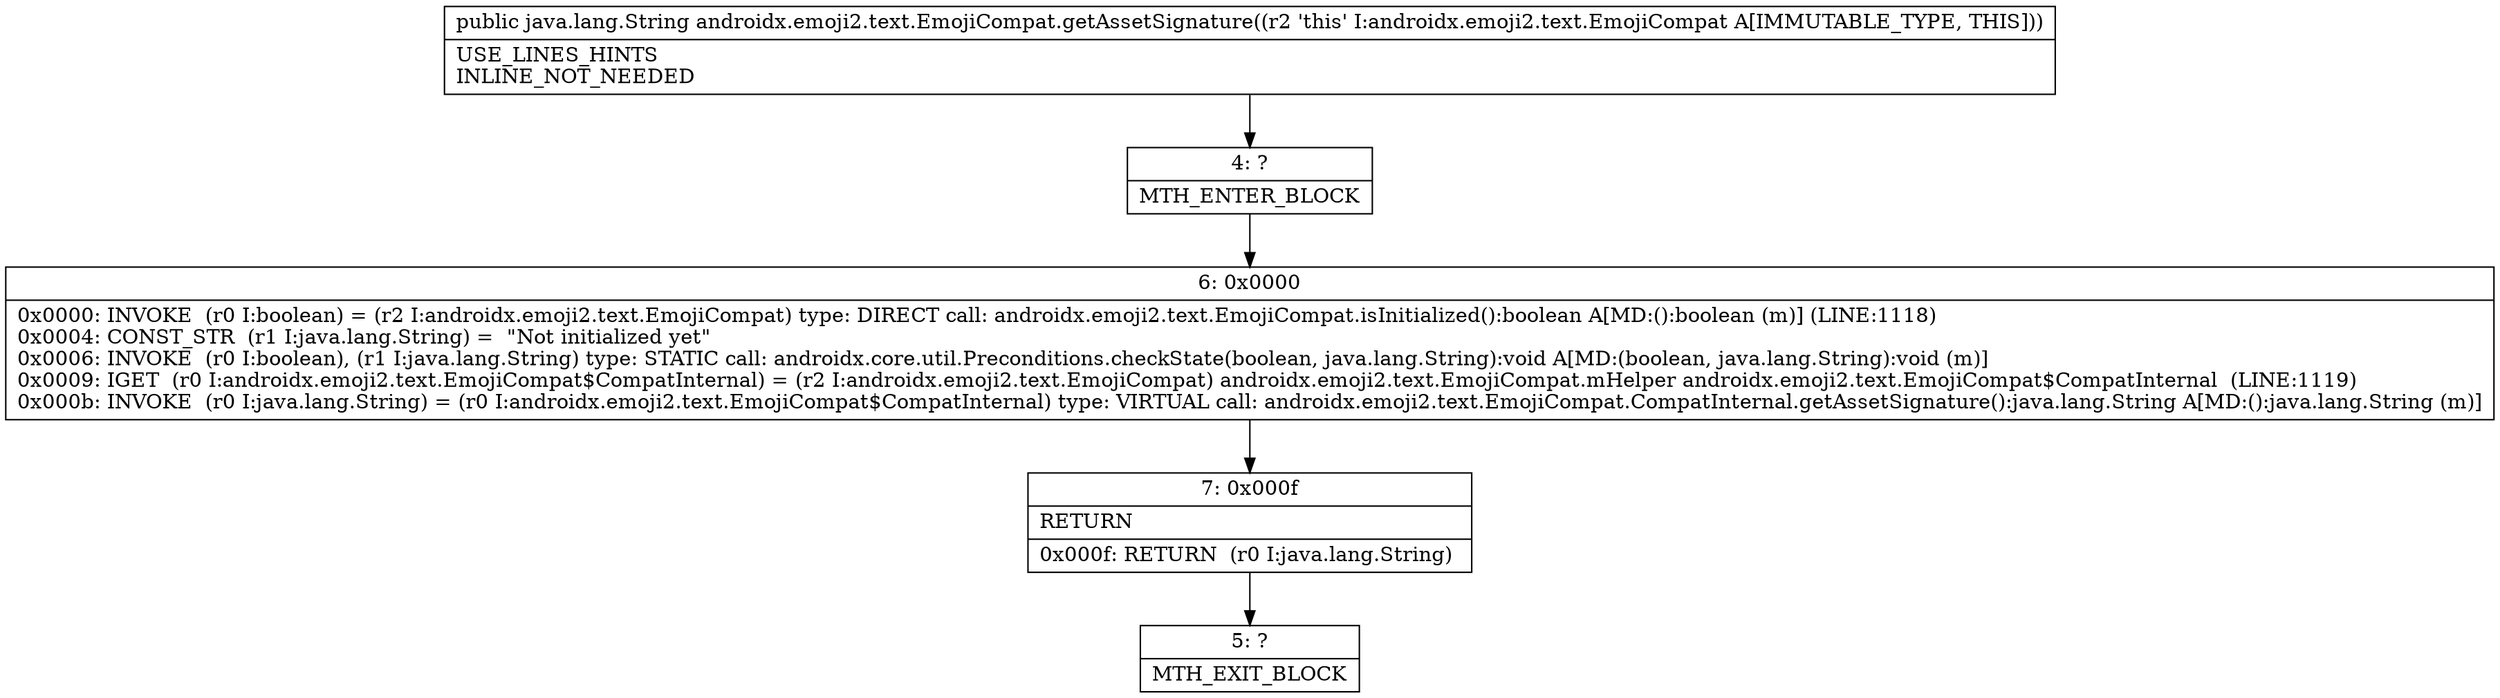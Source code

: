 digraph "CFG forandroidx.emoji2.text.EmojiCompat.getAssetSignature()Ljava\/lang\/String;" {
Node_4 [shape=record,label="{4\:\ ?|MTH_ENTER_BLOCK\l}"];
Node_6 [shape=record,label="{6\:\ 0x0000|0x0000: INVOKE  (r0 I:boolean) = (r2 I:androidx.emoji2.text.EmojiCompat) type: DIRECT call: androidx.emoji2.text.EmojiCompat.isInitialized():boolean A[MD:():boolean (m)] (LINE:1118)\l0x0004: CONST_STR  (r1 I:java.lang.String) =  \"Not initialized yet\" \l0x0006: INVOKE  (r0 I:boolean), (r1 I:java.lang.String) type: STATIC call: androidx.core.util.Preconditions.checkState(boolean, java.lang.String):void A[MD:(boolean, java.lang.String):void (m)]\l0x0009: IGET  (r0 I:androidx.emoji2.text.EmojiCompat$CompatInternal) = (r2 I:androidx.emoji2.text.EmojiCompat) androidx.emoji2.text.EmojiCompat.mHelper androidx.emoji2.text.EmojiCompat$CompatInternal  (LINE:1119)\l0x000b: INVOKE  (r0 I:java.lang.String) = (r0 I:androidx.emoji2.text.EmojiCompat$CompatInternal) type: VIRTUAL call: androidx.emoji2.text.EmojiCompat.CompatInternal.getAssetSignature():java.lang.String A[MD:():java.lang.String (m)]\l}"];
Node_7 [shape=record,label="{7\:\ 0x000f|RETURN\l|0x000f: RETURN  (r0 I:java.lang.String) \l}"];
Node_5 [shape=record,label="{5\:\ ?|MTH_EXIT_BLOCK\l}"];
MethodNode[shape=record,label="{public java.lang.String androidx.emoji2.text.EmojiCompat.getAssetSignature((r2 'this' I:androidx.emoji2.text.EmojiCompat A[IMMUTABLE_TYPE, THIS]))  | USE_LINES_HINTS\lINLINE_NOT_NEEDED\l}"];
MethodNode -> Node_4;Node_4 -> Node_6;
Node_6 -> Node_7;
Node_7 -> Node_5;
}

